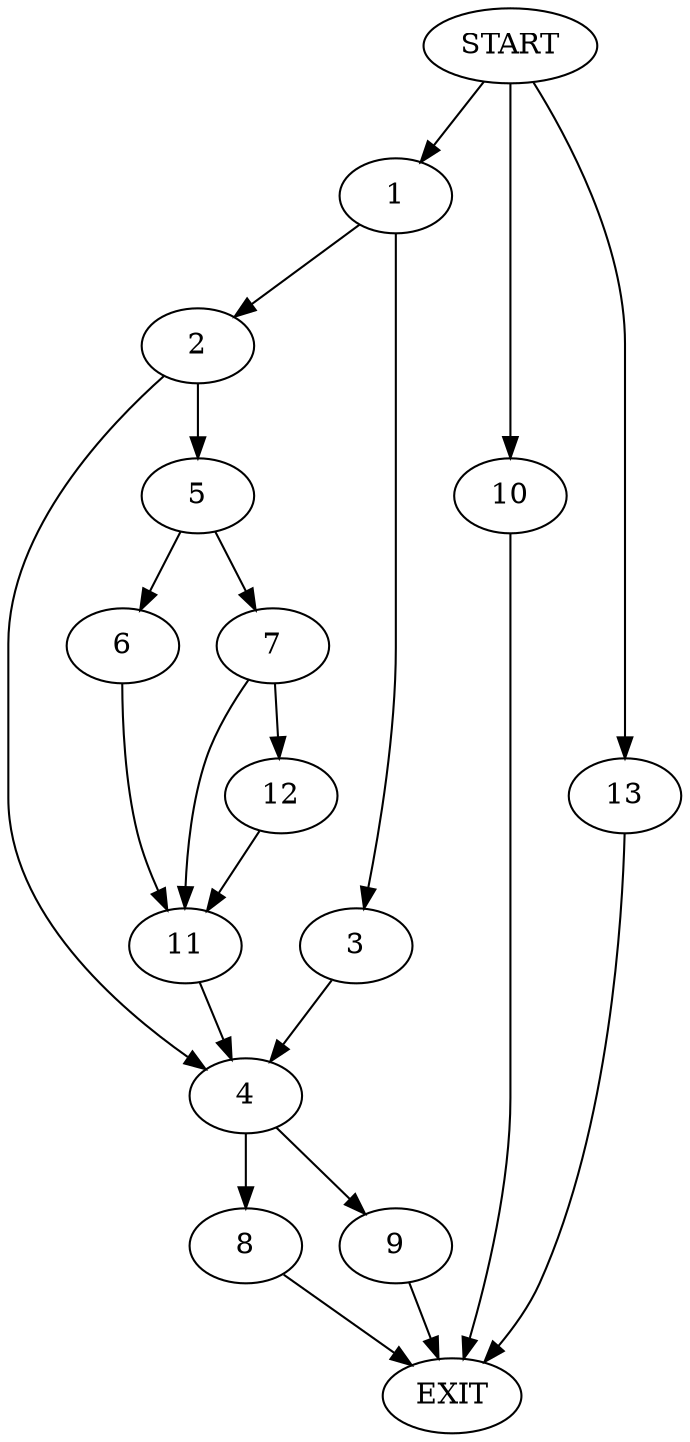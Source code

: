 digraph {
0 [label="START"]
14 [label="EXIT"]
0 -> 1
1 -> 2
1 -> 3
2 -> 4
2 -> 5
3 -> 4
5 -> 6
5 -> 7
4 -> 8
4 -> 9
0 -> 10
10 -> 14
6 -> 11
7 -> 12
7 -> 11
11 -> 4
12 -> 11
0 -> 13
13 -> 14
9 -> 14
8 -> 14
}
